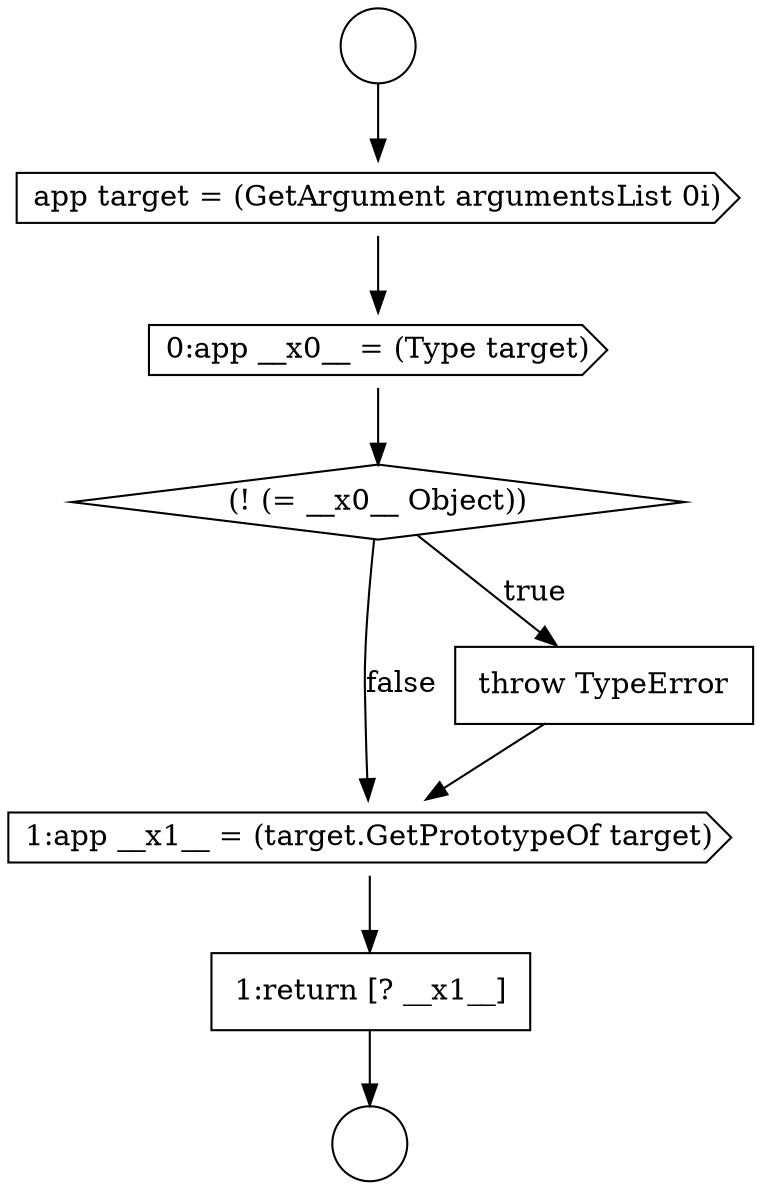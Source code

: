 digraph {
  node16772 [shape=cds, label=<<font color="black">1:app __x1__ = (target.GetPrototypeOf target)</font>> color="black" fillcolor="white" style=filled]
  node16768 [shape=cds, label=<<font color="black">app target = (GetArgument argumentsList 0i)</font>> color="black" fillcolor="white" style=filled]
  node16773 [shape=none, margin=0, label=<<font color="black">
    <table border="0" cellborder="1" cellspacing="0" cellpadding="10">
      <tr><td align="left">1:return [? __x1__]</td></tr>
    </table>
  </font>> color="black" fillcolor="white" style=filled]
  node16769 [shape=cds, label=<<font color="black">0:app __x0__ = (Type target)</font>> color="black" fillcolor="white" style=filled]
  node16767 [shape=circle label=" " color="black" fillcolor="white" style=filled]
  node16770 [shape=diamond, label=<<font color="black">(! (= __x0__ Object))</font>> color="black" fillcolor="white" style=filled]
  node16766 [shape=circle label=" " color="black" fillcolor="white" style=filled]
  node16771 [shape=none, margin=0, label=<<font color="black">
    <table border="0" cellborder="1" cellspacing="0" cellpadding="10">
      <tr><td align="left">throw TypeError</td></tr>
    </table>
  </font>> color="black" fillcolor="white" style=filled]
  node16768 -> node16769 [ color="black"]
  node16771 -> node16772 [ color="black"]
  node16770 -> node16771 [label=<<font color="black">true</font>> color="black"]
  node16770 -> node16772 [label=<<font color="black">false</font>> color="black"]
  node16769 -> node16770 [ color="black"]
  node16773 -> node16767 [ color="black"]
  node16766 -> node16768 [ color="black"]
  node16772 -> node16773 [ color="black"]
}
